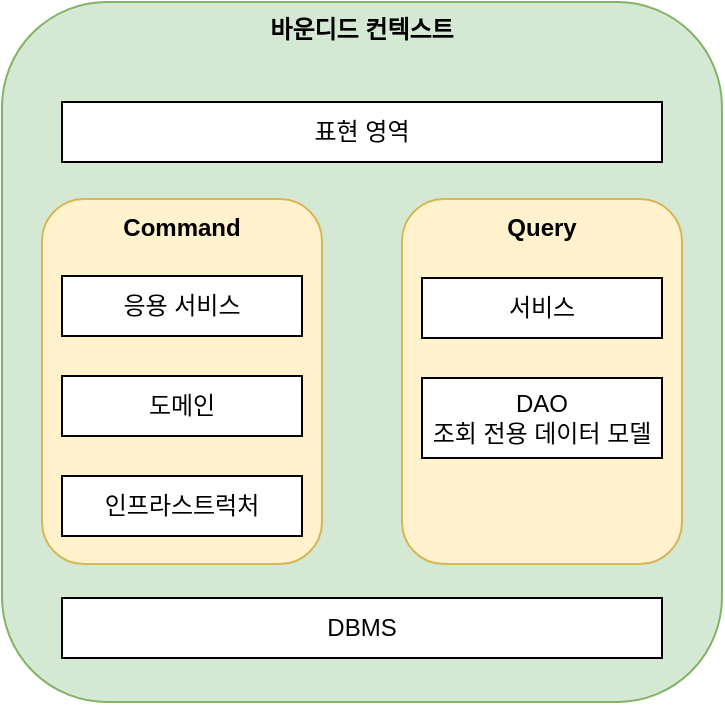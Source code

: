 <mxfile version="24.6.4" type="device">
  <diagram name="페이지-1" id="WCRI4Y8Oz0IedlBCRT2s">
    <mxGraphModel dx="1114" dy="682" grid="1" gridSize="10" guides="1" tooltips="1" connect="1" arrows="1" fold="1" page="1" pageScale="1" pageWidth="827" pageHeight="1169" math="0" shadow="0">
      <root>
        <mxCell id="0" />
        <mxCell id="1" parent="0" />
        <mxCell id="c3FmpupJX3gxWF9sh-_t-1" value="바운디드 컨텍스트" style="rounded=1;whiteSpace=wrap;html=1;verticalAlign=top;fontStyle=1;fillColor=#d5e8d4;strokeColor=#82b366;" vertex="1" parent="1">
          <mxGeometry x="60" y="50" width="360" height="350" as="geometry" />
        </mxCell>
        <mxCell id="c3FmpupJX3gxWF9sh-_t-2" value="표현 영역" style="rounded=0;whiteSpace=wrap;html=1;" vertex="1" parent="1">
          <mxGeometry x="90" y="100" width="300" height="30" as="geometry" />
        </mxCell>
        <mxCell id="c3FmpupJX3gxWF9sh-_t-13" value="Command" style="rounded=1;whiteSpace=wrap;html=1;verticalAlign=top;fontStyle=1;fillColor=#fff2cc;strokeColor=#d6b656;" vertex="1" parent="1">
          <mxGeometry x="80" y="148.5" width="140" height="182.5" as="geometry" />
        </mxCell>
        <mxCell id="c3FmpupJX3gxWF9sh-_t-9" value="DBMS" style="rounded=0;whiteSpace=wrap;html=1;" vertex="1" parent="1">
          <mxGeometry x="90" y="348" width="300" height="30" as="geometry" />
        </mxCell>
        <mxCell id="c3FmpupJX3gxWF9sh-_t-6" value="응용 서비스" style="rounded=0;whiteSpace=wrap;html=1;" vertex="1" parent="1">
          <mxGeometry x="90" y="187" width="120" height="30" as="geometry" />
        </mxCell>
        <mxCell id="c3FmpupJX3gxWF9sh-_t-7" value="인프라스트럭처" style="rounded=0;whiteSpace=wrap;html=1;" vertex="1" parent="1">
          <mxGeometry x="90" y="287" width="120" height="30" as="geometry" />
        </mxCell>
        <mxCell id="c3FmpupJX3gxWF9sh-_t-8" value="도메인" style="rounded=0;whiteSpace=wrap;html=1;" vertex="1" parent="1">
          <mxGeometry x="90" y="237" width="120" height="30" as="geometry" />
        </mxCell>
        <mxCell id="c3FmpupJX3gxWF9sh-_t-14" value="Query" style="rounded=1;whiteSpace=wrap;html=1;verticalAlign=top;fontStyle=1;fillColor=#fff2cc;strokeColor=#d6b656;" vertex="1" parent="1">
          <mxGeometry x="260" y="148.5" width="140" height="182.5" as="geometry" />
        </mxCell>
        <mxCell id="c3FmpupJX3gxWF9sh-_t-4" value="서비스" style="rounded=0;whiteSpace=wrap;html=1;" vertex="1" parent="1">
          <mxGeometry x="270" y="188" width="120" height="30" as="geometry" />
        </mxCell>
        <mxCell id="c3FmpupJX3gxWF9sh-_t-5" value="DAO&lt;div&gt;조회 전용 데이터 모델&lt;/div&gt;" style="rounded=0;whiteSpace=wrap;html=1;" vertex="1" parent="1">
          <mxGeometry x="270" y="238" width="120" height="40" as="geometry" />
        </mxCell>
      </root>
    </mxGraphModel>
  </diagram>
</mxfile>
